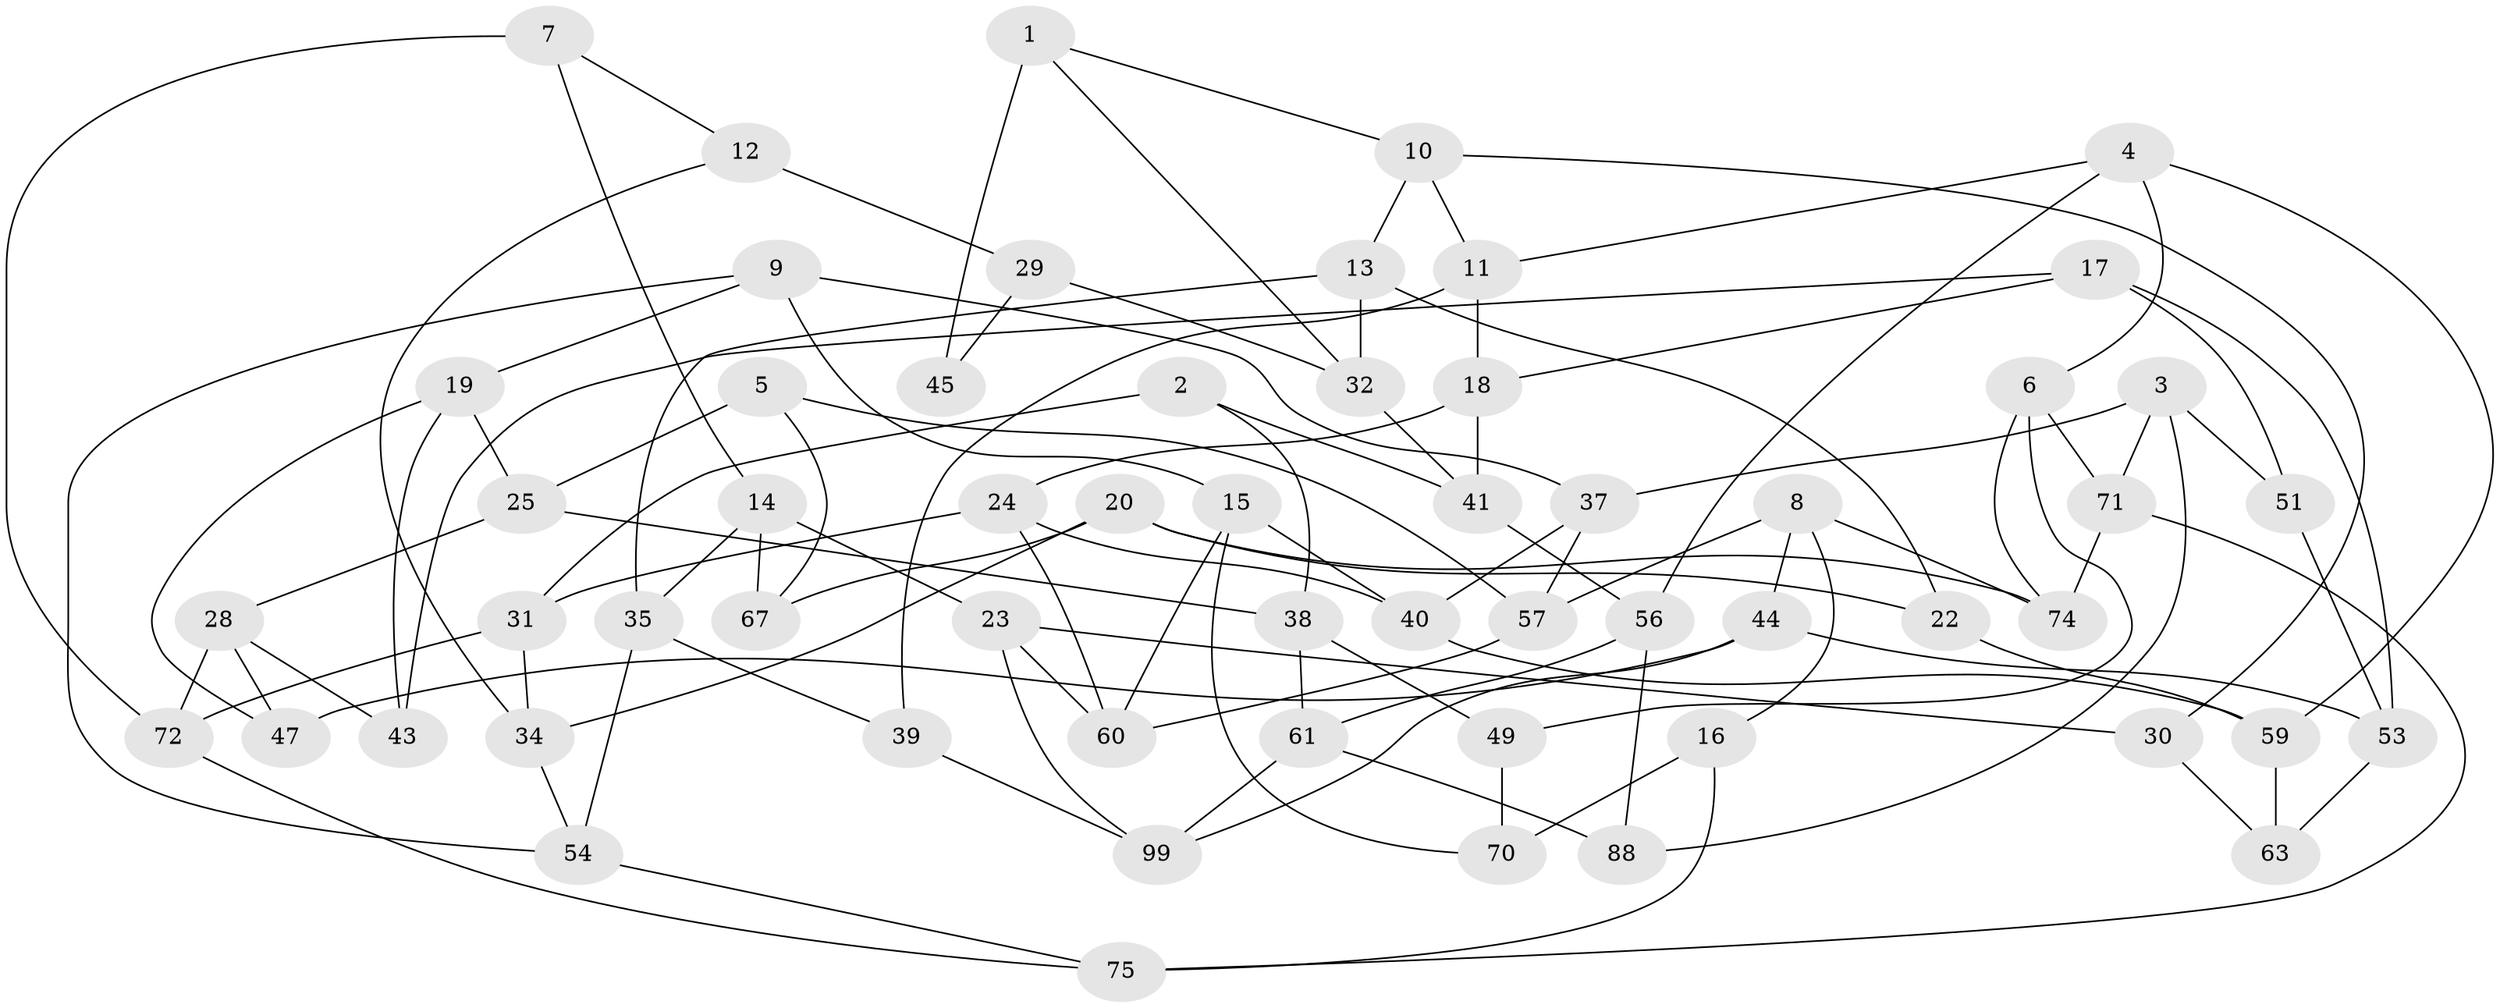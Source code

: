 // original degree distribution, {3: 1.0}
// Generated by graph-tools (version 1.1) at 2025/39/02/21/25 10:39:00]
// undirected, 58 vertices, 106 edges
graph export_dot {
graph [start="1"]
  node [color=gray90,style=filled];
  1 [super="+69"];
  2;
  3 [super="+66"];
  4 [super="+58"];
  5;
  6 [super="+21"];
  7;
  8 [super="+27"];
  9 [super="+96"];
  10 [super="+90"];
  11 [super="+62"];
  12 [super="+85"];
  13 [super="+46"];
  14 [super="+50"];
  15 [super="+76"];
  16;
  17 [super="+79"];
  18 [super="+33"];
  19 [super="+92"];
  20 [super="+93"];
  22;
  23 [super="+26"];
  24 [super="+87"];
  25 [super="+86"];
  28 [super="+36"];
  29 [super="+97"];
  30;
  31 [super="+52"];
  32 [super="+77"];
  34 [super="+68"];
  35 [super="+83"];
  37 [super="+48"];
  38 [super="+42"];
  39;
  40 [super="+95"];
  41 [super="+82"];
  43;
  44 [super="+55"];
  45;
  47;
  49;
  51;
  53 [super="+94"];
  54 [super="+98"];
  56 [super="+89"];
  57 [super="+64"];
  59 [super="+81"];
  60 [super="+84"];
  61 [super="+65"];
  63;
  67;
  70;
  71 [super="+73"];
  72 [super="+80"];
  74 [super="+78"];
  75 [super="+91"];
  88;
  99 [super="+100"];
  1 -- 45 [weight=2];
  1 -- 10;
  1 -- 32;
  2 -- 41;
  2 -- 38;
  2 -- 31;
  3 -- 51;
  3 -- 88;
  3 -- 37;
  3 -- 71;
  4 -- 6;
  4 -- 11;
  4 -- 59;
  4 -- 56;
  5 -- 67;
  5 -- 25;
  5 -- 57;
  6 -- 49;
  6 -- 71;
  6 -- 74;
  7 -- 72;
  7 -- 14;
  7 -- 12;
  8 -- 57;
  8 -- 16;
  8 -- 44;
  8 -- 74;
  9 -- 15;
  9 -- 19;
  9 -- 54;
  9 -- 37;
  10 -- 30;
  10 -- 11;
  10 -- 13;
  11 -- 39;
  11 -- 18;
  12 -- 29 [weight=2];
  12 -- 34;
  13 -- 22;
  13 -- 35;
  13 -- 32;
  14 -- 23;
  14 -- 67;
  14 -- 35;
  15 -- 40;
  15 -- 60;
  15 -- 70;
  16 -- 70;
  16 -- 75;
  17 -- 43;
  17 -- 18;
  17 -- 51;
  17 -- 53;
  18 -- 41;
  18 -- 24;
  19 -- 47;
  19 -- 43;
  19 -- 25;
  20 -- 74;
  20 -- 67;
  20 -- 34;
  20 -- 22;
  22 -- 59;
  23 -- 99;
  23 -- 60;
  23 -- 30;
  24 -- 40;
  24 -- 31;
  24 -- 60;
  25 -- 28;
  25 -- 38;
  28 -- 43;
  28 -- 72;
  28 -- 47;
  29 -- 45;
  29 -- 32;
  30 -- 63;
  31 -- 34;
  31 -- 72;
  32 -- 41;
  34 -- 54;
  35 -- 54;
  35 -- 39;
  37 -- 40;
  37 -- 57;
  38 -- 49;
  38 -- 61;
  39 -- 99;
  40 -- 59;
  41 -- 56;
  44 -- 47;
  44 -- 99;
  44 -- 53;
  49 -- 70;
  51 -- 53;
  53 -- 63;
  54 -- 75;
  56 -- 61;
  56 -- 88;
  57 -- 60;
  59 -- 63;
  61 -- 99;
  61 -- 88;
  71 -- 75;
  71 -- 74;
  72 -- 75;
}
